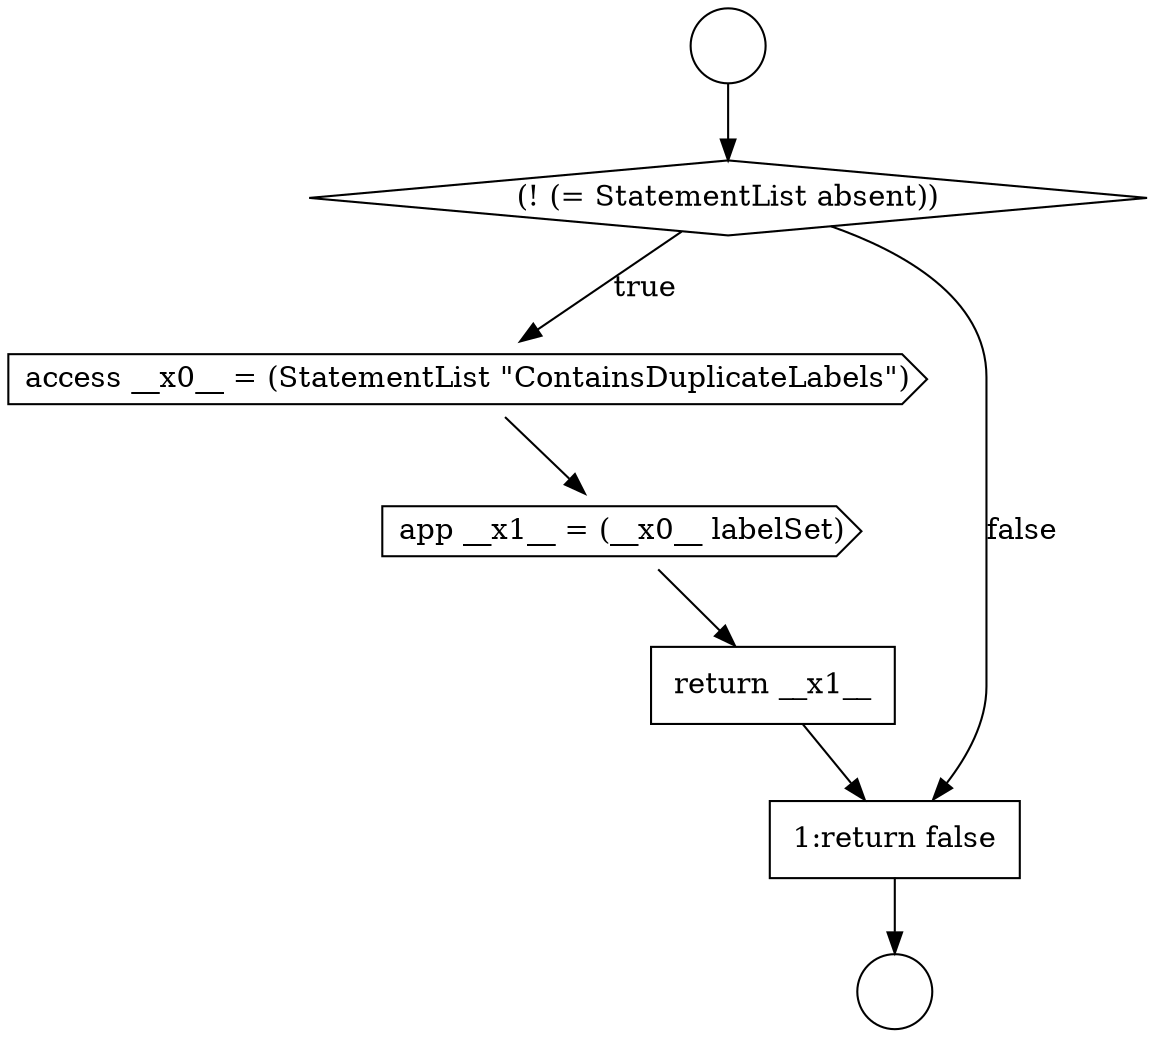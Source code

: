digraph {
  node7068 [shape=cds, label=<<font color="black">access __x0__ = (StatementList &quot;ContainsDuplicateLabels&quot;)</font>> color="black" fillcolor="white" style=filled]
  node7065 [shape=circle label=" " color="black" fillcolor="white" style=filled]
  node7069 [shape=cds, label=<<font color="black">app __x1__ = (__x0__ labelSet)</font>> color="black" fillcolor="white" style=filled]
  node7066 [shape=circle label=" " color="black" fillcolor="white" style=filled]
  node7070 [shape=none, margin=0, label=<<font color="black">
    <table border="0" cellborder="1" cellspacing="0" cellpadding="10">
      <tr><td align="left">return __x1__</td></tr>
    </table>
  </font>> color="black" fillcolor="white" style=filled]
  node7067 [shape=diamond, label=<<font color="black">(! (= StatementList absent))</font>> color="black" fillcolor="white" style=filled]
  node7071 [shape=none, margin=0, label=<<font color="black">
    <table border="0" cellborder="1" cellspacing="0" cellpadding="10">
      <tr><td align="left">1:return false</td></tr>
    </table>
  </font>> color="black" fillcolor="white" style=filled]
  node7071 -> node7066 [ color="black"]
  node7068 -> node7069 [ color="black"]
  node7070 -> node7071 [ color="black"]
  node7065 -> node7067 [ color="black"]
  node7067 -> node7068 [label=<<font color="black">true</font>> color="black"]
  node7067 -> node7071 [label=<<font color="black">false</font>> color="black"]
  node7069 -> node7070 [ color="black"]
}
